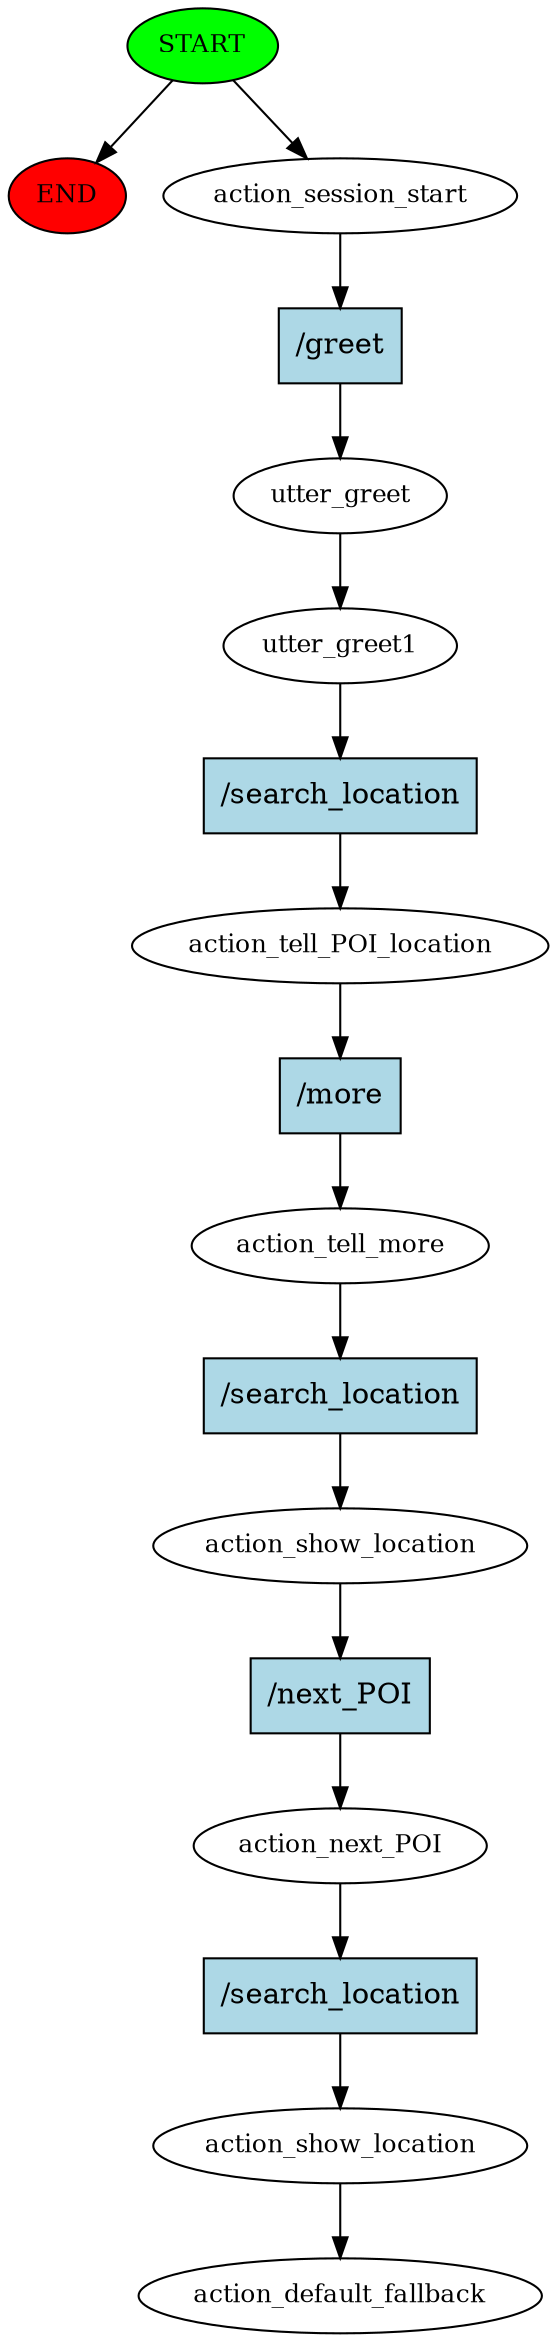digraph  {
0 [class="start active", fillcolor=green, fontsize=12, label=START, style=filled];
"-1" [class=end, fillcolor=red, fontsize=12, label=END, style=filled];
1 [class=active, fontsize=12, label=action_session_start];
2 [class=active, fontsize=12, label=utter_greet];
3 [class=active, fontsize=12, label=utter_greet1];
4 [class=active, fontsize=12, label=action_tell_POI_location];
5 [class=active, fontsize=12, label=action_tell_more];
6 [class=active, fontsize=12, label=action_show_location];
7 [class=active, fontsize=12, label=action_next_POI];
8 [class=active, fontsize=12, label=action_show_location];
9 [class="dashed active", fontsize=12, label=action_default_fallback];
10 [class="intent active", fillcolor=lightblue, label="/greet", shape=rect, style=filled];
11 [class="intent active", fillcolor=lightblue, label="/search_location", shape=rect, style=filled];
12 [class="intent active", fillcolor=lightblue, label="/more", shape=rect, style=filled];
13 [class="intent active", fillcolor=lightblue, label="/search_location", shape=rect, style=filled];
14 [class="intent active", fillcolor=lightblue, label="/next_POI", shape=rect, style=filled];
15 [class="intent active", fillcolor=lightblue, label="/search_location", shape=rect, style=filled];
0 -> "-1"  [class="", key=NONE, label=""];
0 -> 1  [class=active, key=NONE, label=""];
1 -> 10  [class=active, key=0];
2 -> 3  [class=active, key=NONE, label=""];
3 -> 11  [class=active, key=0];
4 -> 12  [class=active, key=0];
5 -> 13  [class=active, key=0];
6 -> 14  [class=active, key=0];
7 -> 15  [class=active, key=0];
8 -> 9  [class=active, key=NONE, label=""];
10 -> 2  [class=active, key=0];
11 -> 4  [class=active, key=0];
12 -> 5  [class=active, key=0];
13 -> 6  [class=active, key=0];
14 -> 7  [class=active, key=0];
15 -> 8  [class=active, key=0];
}
